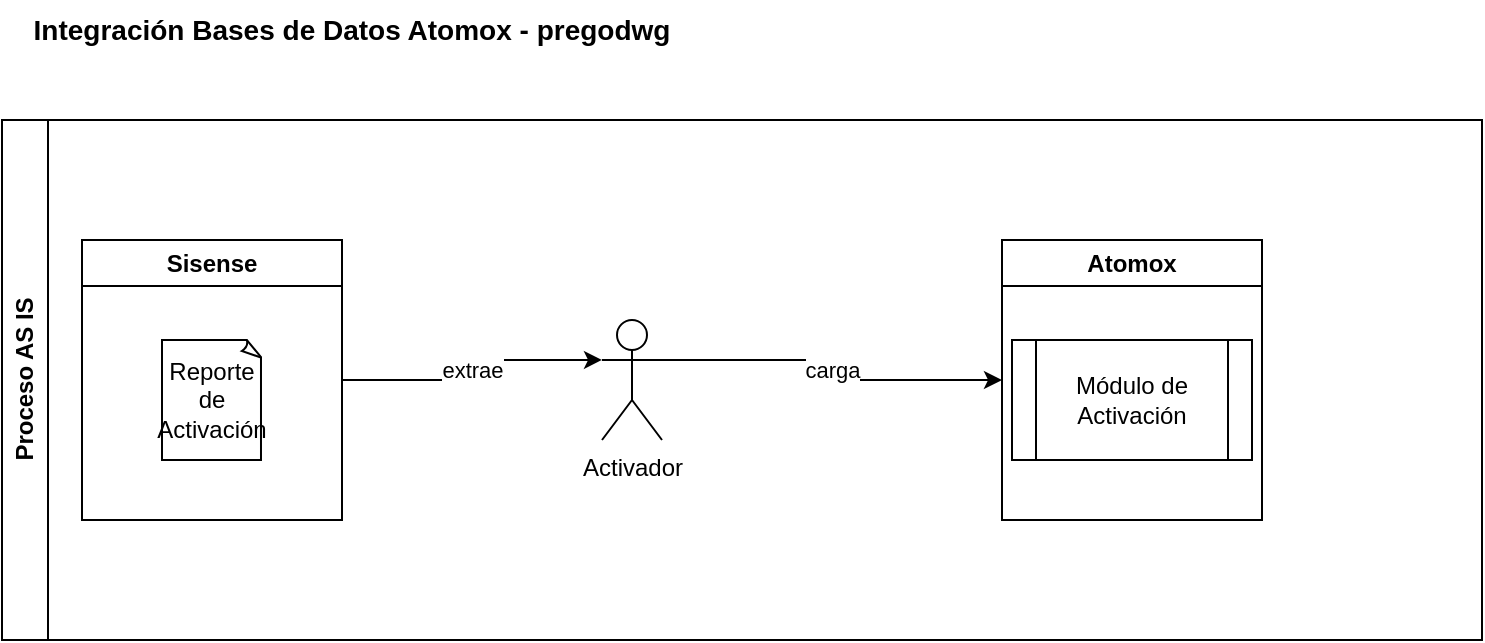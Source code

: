 <mxfile version="26.0.14">
  <diagram name="Page-1" id="MIoaYuCwweFQ3lQ7ldL3">
    <mxGraphModel dx="1042" dy="627" grid="1" gridSize="10" guides="1" tooltips="1" connect="1" arrows="1" fold="1" page="1" pageScale="1" pageWidth="850" pageHeight="1100" math="0" shadow="0">
      <root>
        <mxCell id="0" />
        <mxCell id="1" parent="0" />
        <mxCell id="3mC3eXM4YjIRtpEjC6gY-1" value="Proceso AS IS" style="swimlane;horizontal=0;whiteSpace=wrap;html=1;startSize=23;" vertex="1" parent="1">
          <mxGeometry x="30" y="70" width="740" height="260" as="geometry">
            <mxRectangle x="40" y="60" width="40" height="140" as="alternateBounds" />
          </mxGeometry>
        </mxCell>
        <mxCell id="3mC3eXM4YjIRtpEjC6gY-4" value="Sisense" style="swimlane;whiteSpace=wrap;html=1;" vertex="1" parent="3mC3eXM4YjIRtpEjC6gY-1">
          <mxGeometry x="40" y="60" width="130" height="140" as="geometry" />
        </mxCell>
        <mxCell id="3mC3eXM4YjIRtpEjC6gY-3" value="Reporte de Activación" style="whiteSpace=wrap;html=1;shape=mxgraph.basic.document" vertex="1" parent="3mC3eXM4YjIRtpEjC6gY-4">
          <mxGeometry x="40" y="50" width="50" height="60" as="geometry" />
        </mxCell>
        <mxCell id="3mC3eXM4YjIRtpEjC6gY-9" value="carga" style="edgeStyle=orthogonalEdgeStyle;rounded=0;orthogonalLoop=1;jettySize=auto;html=1;entryX=0;entryY=0.5;entryDx=0;entryDy=0;exitX=1;exitY=0.333;exitDx=0;exitDy=0;exitPerimeter=0;" edge="1" parent="3mC3eXM4YjIRtpEjC6gY-1" source="3mC3eXM4YjIRtpEjC6gY-5" target="3mC3eXM4YjIRtpEjC6gY-6">
          <mxGeometry relative="1" as="geometry" />
        </mxCell>
        <mxCell id="3mC3eXM4YjIRtpEjC6gY-5" value="Activador" style="shape=umlActor;verticalLabelPosition=bottom;verticalAlign=top;html=1;outlineConnect=0;" vertex="1" parent="3mC3eXM4YjIRtpEjC6gY-1">
          <mxGeometry x="300" y="100" width="30" height="60" as="geometry" />
        </mxCell>
        <mxCell id="3mC3eXM4YjIRtpEjC6gY-6" value="Atomox" style="swimlane;whiteSpace=wrap;html=1;" vertex="1" parent="3mC3eXM4YjIRtpEjC6gY-1">
          <mxGeometry x="500" y="60" width="130" height="140" as="geometry" />
        </mxCell>
        <mxCell id="3mC3eXM4YjIRtpEjC6gY-10" value="Módulo de Activación" style="shape=process;whiteSpace=wrap;html=1;backgroundOutline=1;" vertex="1" parent="3mC3eXM4YjIRtpEjC6gY-6">
          <mxGeometry x="5" y="50" width="120" height="60" as="geometry" />
        </mxCell>
        <mxCell id="3mC3eXM4YjIRtpEjC6gY-8" value="extrae" style="edgeStyle=orthogonalEdgeStyle;rounded=0;orthogonalLoop=1;jettySize=auto;html=1;exitX=1;exitY=0.5;exitDx=0;exitDy=0;entryX=0;entryY=0.333;entryDx=0;entryDy=0;entryPerimeter=0;" edge="1" parent="3mC3eXM4YjIRtpEjC6gY-1" source="3mC3eXM4YjIRtpEjC6gY-4" target="3mC3eXM4YjIRtpEjC6gY-5">
          <mxGeometry relative="1" as="geometry" />
        </mxCell>
        <mxCell id="3mC3eXM4YjIRtpEjC6gY-2" value="Integración Bases de Datos Atomox - pregodwg" style="text;html=1;align=center;verticalAlign=middle;whiteSpace=wrap;rounded=0;fontStyle=1;fontSize=14;" vertex="1" parent="1">
          <mxGeometry x="40" y="10" width="330" height="30" as="geometry" />
        </mxCell>
      </root>
    </mxGraphModel>
  </diagram>
</mxfile>
